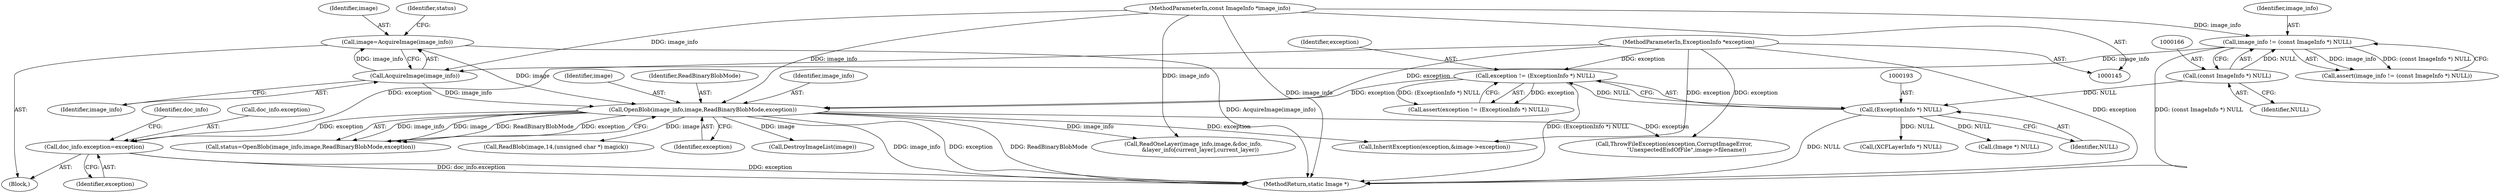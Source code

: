 digraph "0_ImageMagick_d31fec57e9dfb0516deead2053a856e3c71e9751@pointer" {
"1000257" [label="(Call,doc_info.exception=exception)"];
"1000207" [label="(Call,OpenBlob(image_info,image,ReadBinaryBlobMode,exception))"];
"1000203" [label="(Call,AcquireImage(image_info))"];
"1000163" [label="(Call,image_info != (const ImageInfo *) NULL)"];
"1000146" [label="(MethodParameterIn,const ImageInfo *image_info)"];
"1000165" [label="(Call,(const ImageInfo *) NULL)"];
"1000201" [label="(Call,image=AcquireImage(image_info))"];
"1000190" [label="(Call,exception != (ExceptionInfo *) NULL)"];
"1000147" [label="(MethodParameterIn,ExceptionInfo *exception)"];
"1000192" [label="(Call,(ExceptionInfo *) NULL)"];
"1000205" [label="(Call,status=OpenBlob(image_info,image,ReadBinaryBlobMode,exception))"];
"1000201" [label="(Call,image=AcquireImage(image_info))"];
"1000189" [label="(Call,assert(exception != (ExceptionInfo *) NULL))"];
"1000148" [label="(Block,)"];
"1000190" [label="(Call,exception != (ExceptionInfo *) NULL)"];
"1000227" [label="(Call,ReadBlob(image,14,(unsigned char *) magick))"];
"1000261" [label="(Identifier,exception)"];
"1000208" [label="(Identifier,image_info)"];
"1000163" [label="(Call,image_info != (const ImageInfo *) NULL)"];
"1000203" [label="(Call,AcquireImage(image_info))"];
"1000345" [label="(Call,InheritException(exception,&image->exception))"];
"1000211" [label="(Identifier,exception)"];
"1000746" [label="(Call,(XCFLayerInfo *) NULL)"];
"1000206" [label="(Identifier,status)"];
"1000793" [label="(Call,ReadOneLayer(image_info,image,&doc_info,\n        &layer_info[current_layer],current_layer))"];
"1000192" [label="(Call,(ExceptionInfo *) NULL)"];
"1000202" [label="(Identifier,image)"];
"1000257" [label="(Call,doc_info.exception=exception)"];
"1000209" [label="(Identifier,image)"];
"1000162" [label="(Call,assert(image_info != (const ImageInfo *) NULL))"];
"1000219" [label="(Call,DestroyImageList(image))"];
"1000204" [label="(Identifier,image_info)"];
"1000700" [label="(Call,ThrowFileException(exception,CorruptImageError,\n              \"UnexpectedEndOfFile\",image->filename))"];
"1000264" [label="(Identifier,doc_info)"];
"1000164" [label="(Identifier,image_info)"];
"1000258" [label="(Call,doc_info.exception)"];
"1000222" [label="(Call,(Image *) NULL)"];
"1000207" [label="(Call,OpenBlob(image_info,image,ReadBinaryBlobMode,exception))"];
"1000165" [label="(Call,(const ImageInfo *) NULL)"];
"1000146" [label="(MethodParameterIn,const ImageInfo *image_info)"];
"1001006" [label="(MethodReturn,static Image *)"];
"1000194" [label="(Identifier,NULL)"];
"1000191" [label="(Identifier,exception)"];
"1000210" [label="(Identifier,ReadBinaryBlobMode)"];
"1000147" [label="(MethodParameterIn,ExceptionInfo *exception)"];
"1000167" [label="(Identifier,NULL)"];
"1000257" -> "1000148"  [label="AST: "];
"1000257" -> "1000261"  [label="CFG: "];
"1000258" -> "1000257"  [label="AST: "];
"1000261" -> "1000257"  [label="AST: "];
"1000264" -> "1000257"  [label="CFG: "];
"1000257" -> "1001006"  [label="DDG: doc_info.exception"];
"1000257" -> "1001006"  [label="DDG: exception"];
"1000207" -> "1000257"  [label="DDG: exception"];
"1000147" -> "1000257"  [label="DDG: exception"];
"1000207" -> "1000205"  [label="AST: "];
"1000207" -> "1000211"  [label="CFG: "];
"1000208" -> "1000207"  [label="AST: "];
"1000209" -> "1000207"  [label="AST: "];
"1000210" -> "1000207"  [label="AST: "];
"1000211" -> "1000207"  [label="AST: "];
"1000205" -> "1000207"  [label="CFG: "];
"1000207" -> "1001006"  [label="DDG: ReadBinaryBlobMode"];
"1000207" -> "1001006"  [label="DDG: image_info"];
"1000207" -> "1001006"  [label="DDG: exception"];
"1000207" -> "1000205"  [label="DDG: image_info"];
"1000207" -> "1000205"  [label="DDG: image"];
"1000207" -> "1000205"  [label="DDG: ReadBinaryBlobMode"];
"1000207" -> "1000205"  [label="DDG: exception"];
"1000203" -> "1000207"  [label="DDG: image_info"];
"1000146" -> "1000207"  [label="DDG: image_info"];
"1000201" -> "1000207"  [label="DDG: image"];
"1000190" -> "1000207"  [label="DDG: exception"];
"1000147" -> "1000207"  [label="DDG: exception"];
"1000207" -> "1000219"  [label="DDG: image"];
"1000207" -> "1000227"  [label="DDG: image"];
"1000207" -> "1000345"  [label="DDG: exception"];
"1000207" -> "1000700"  [label="DDG: exception"];
"1000207" -> "1000793"  [label="DDG: image_info"];
"1000203" -> "1000201"  [label="AST: "];
"1000203" -> "1000204"  [label="CFG: "];
"1000204" -> "1000203"  [label="AST: "];
"1000201" -> "1000203"  [label="CFG: "];
"1000203" -> "1000201"  [label="DDG: image_info"];
"1000163" -> "1000203"  [label="DDG: image_info"];
"1000146" -> "1000203"  [label="DDG: image_info"];
"1000163" -> "1000162"  [label="AST: "];
"1000163" -> "1000165"  [label="CFG: "];
"1000164" -> "1000163"  [label="AST: "];
"1000165" -> "1000163"  [label="AST: "];
"1000162" -> "1000163"  [label="CFG: "];
"1000163" -> "1001006"  [label="DDG: (const ImageInfo *) NULL"];
"1000163" -> "1000162"  [label="DDG: image_info"];
"1000163" -> "1000162"  [label="DDG: (const ImageInfo *) NULL"];
"1000146" -> "1000163"  [label="DDG: image_info"];
"1000165" -> "1000163"  [label="DDG: NULL"];
"1000146" -> "1000145"  [label="AST: "];
"1000146" -> "1001006"  [label="DDG: image_info"];
"1000146" -> "1000793"  [label="DDG: image_info"];
"1000165" -> "1000167"  [label="CFG: "];
"1000166" -> "1000165"  [label="AST: "];
"1000167" -> "1000165"  [label="AST: "];
"1000165" -> "1000192"  [label="DDG: NULL"];
"1000201" -> "1000148"  [label="AST: "];
"1000202" -> "1000201"  [label="AST: "];
"1000206" -> "1000201"  [label="CFG: "];
"1000201" -> "1001006"  [label="DDG: AcquireImage(image_info)"];
"1000190" -> "1000189"  [label="AST: "];
"1000190" -> "1000192"  [label="CFG: "];
"1000191" -> "1000190"  [label="AST: "];
"1000192" -> "1000190"  [label="AST: "];
"1000189" -> "1000190"  [label="CFG: "];
"1000190" -> "1001006"  [label="DDG: (ExceptionInfo *) NULL"];
"1000190" -> "1000189"  [label="DDG: exception"];
"1000190" -> "1000189"  [label="DDG: (ExceptionInfo *) NULL"];
"1000147" -> "1000190"  [label="DDG: exception"];
"1000192" -> "1000190"  [label="DDG: NULL"];
"1000147" -> "1000145"  [label="AST: "];
"1000147" -> "1001006"  [label="DDG: exception"];
"1000147" -> "1000345"  [label="DDG: exception"];
"1000147" -> "1000700"  [label="DDG: exception"];
"1000192" -> "1000194"  [label="CFG: "];
"1000193" -> "1000192"  [label="AST: "];
"1000194" -> "1000192"  [label="AST: "];
"1000192" -> "1001006"  [label="DDG: NULL"];
"1000192" -> "1000222"  [label="DDG: NULL"];
"1000192" -> "1000746"  [label="DDG: NULL"];
}
